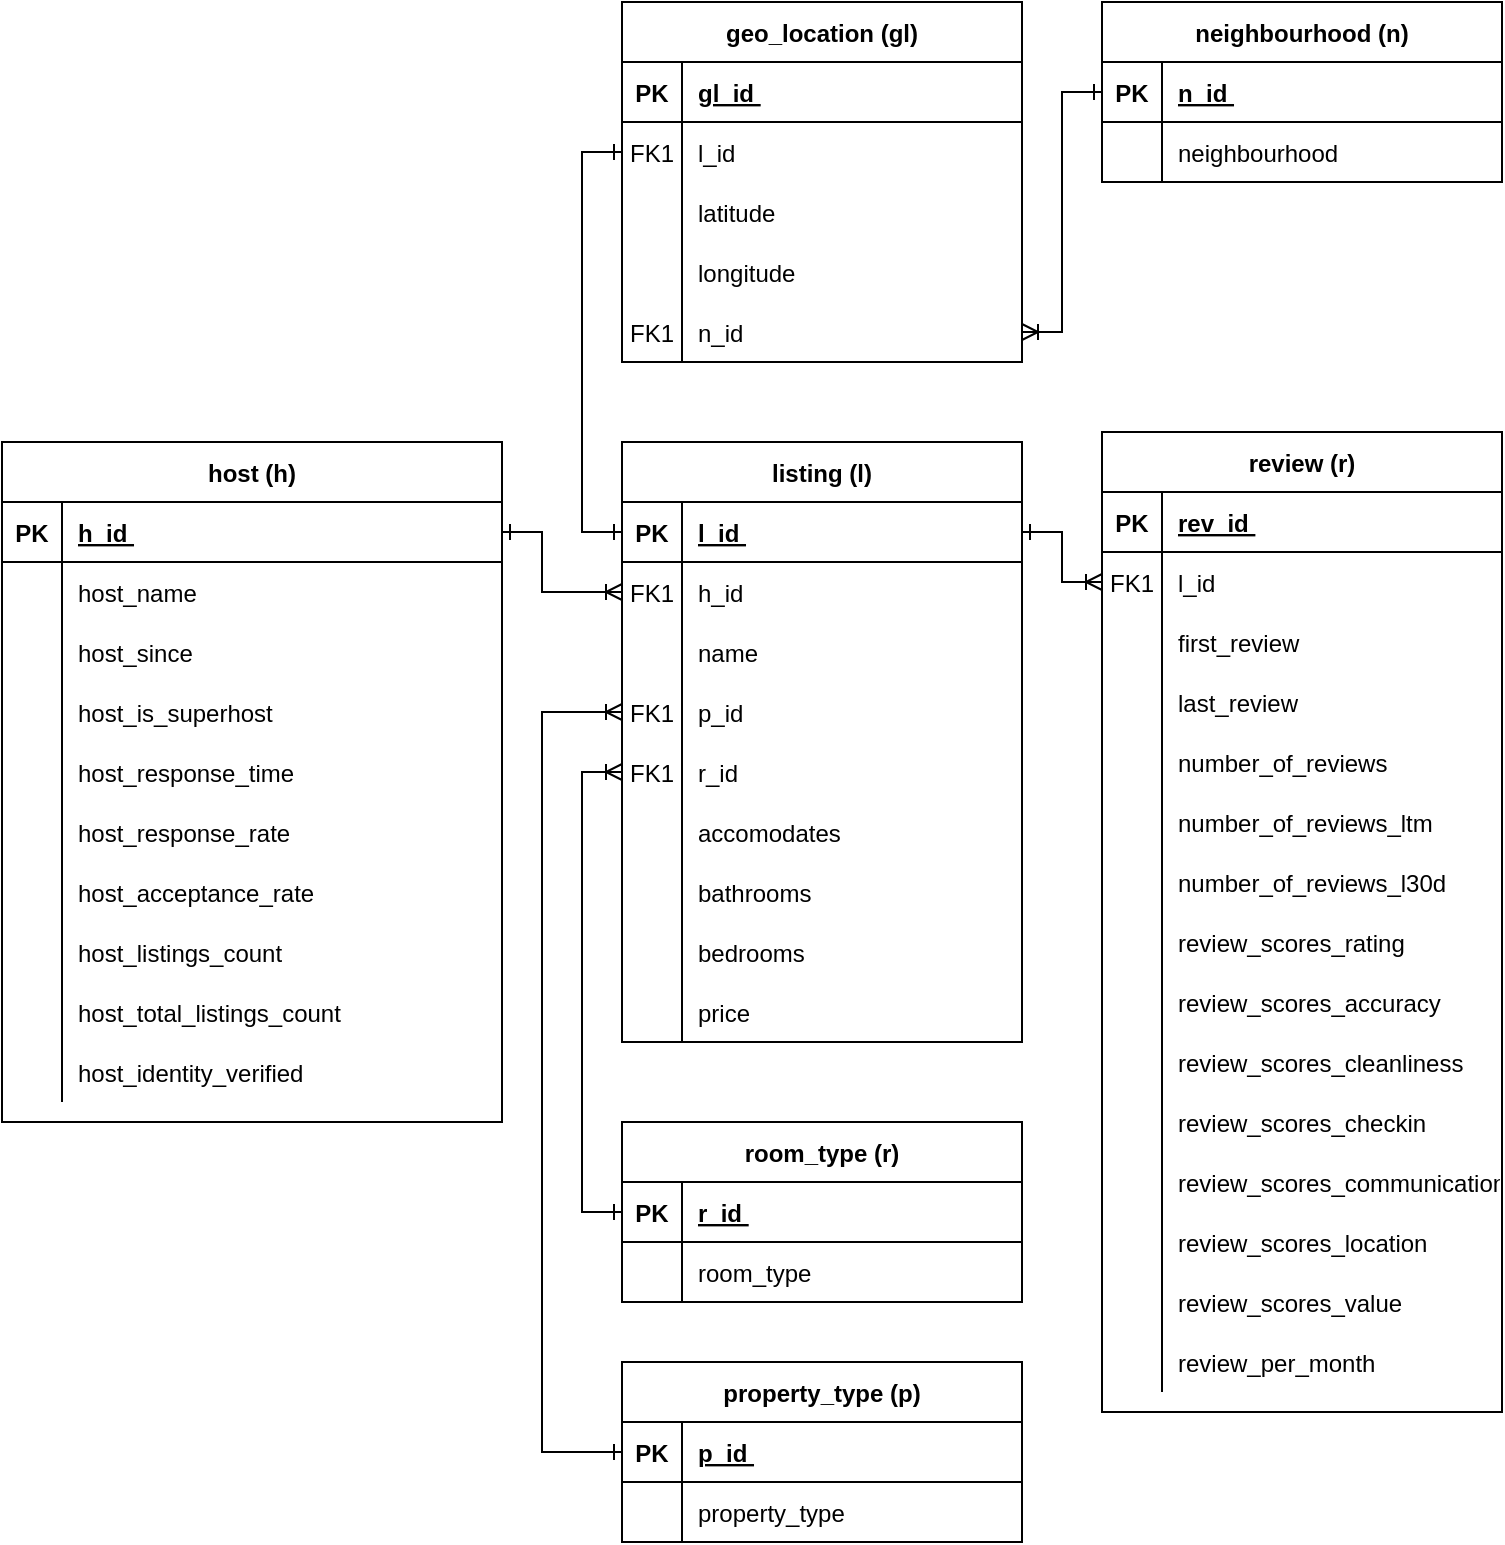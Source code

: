 <mxfile version="22.1.16" type="device">
  <diagram id="R2lEEEUBdFMjLlhIrx00" name="Page-1">
    <mxGraphModel dx="842" dy="776" grid="1" gridSize="10" guides="1" tooltips="1" connect="1" arrows="1" fold="1" page="1" pageScale="1" pageWidth="850" pageHeight="1100" math="0" shadow="0" extFonts="Permanent Marker^https://fonts.googleapis.com/css?family=Permanent+Marker">
      <root>
        <mxCell id="0" />
        <mxCell id="1" parent="0" />
        <mxCell id="C-vyLk0tnHw3VtMMgP7b-2" value="listing (l)" style="shape=table;startSize=30;container=1;collapsible=1;childLayout=tableLayout;fixedRows=1;rowLines=0;fontStyle=1;align=center;resizeLast=1;" parent="1" vertex="1">
          <mxGeometry x="370" y="355" width="200" height="300" as="geometry" />
        </mxCell>
        <mxCell id="C-vyLk0tnHw3VtMMgP7b-3" value="" style="shape=partialRectangle;collapsible=0;dropTarget=0;pointerEvents=0;fillColor=none;points=[[0,0.5],[1,0.5]];portConstraint=eastwest;top=0;left=0;right=0;bottom=1;" parent="C-vyLk0tnHw3VtMMgP7b-2" vertex="1">
          <mxGeometry y="30" width="200" height="30" as="geometry" />
        </mxCell>
        <mxCell id="C-vyLk0tnHw3VtMMgP7b-4" value="PK" style="shape=partialRectangle;overflow=hidden;connectable=0;fillColor=none;top=0;left=0;bottom=0;right=0;fontStyle=1;" parent="C-vyLk0tnHw3VtMMgP7b-3" vertex="1">
          <mxGeometry width="30" height="30" as="geometry">
            <mxRectangle width="30" height="30" as="alternateBounds" />
          </mxGeometry>
        </mxCell>
        <mxCell id="C-vyLk0tnHw3VtMMgP7b-5" value="l_id " style="shape=partialRectangle;overflow=hidden;connectable=0;fillColor=none;top=0;left=0;bottom=0;right=0;align=left;spacingLeft=6;fontStyle=5;" parent="C-vyLk0tnHw3VtMMgP7b-3" vertex="1">
          <mxGeometry x="30" width="170" height="30" as="geometry">
            <mxRectangle width="170" height="30" as="alternateBounds" />
          </mxGeometry>
        </mxCell>
        <mxCell id="kUA8FzhvZpz99Z9FUm6d-58" value="" style="shape=partialRectangle;collapsible=0;dropTarget=0;pointerEvents=0;fillColor=none;points=[[0,0.5],[1,0.5]];portConstraint=eastwest;top=0;left=0;right=0;bottom=0;" parent="C-vyLk0tnHw3VtMMgP7b-2" vertex="1">
          <mxGeometry y="60" width="200" height="30" as="geometry" />
        </mxCell>
        <mxCell id="kUA8FzhvZpz99Z9FUm6d-59" value="FK1" style="shape=partialRectangle;overflow=hidden;connectable=0;fillColor=none;top=0;left=0;bottom=0;right=0;" parent="kUA8FzhvZpz99Z9FUm6d-58" vertex="1">
          <mxGeometry width="30" height="30" as="geometry">
            <mxRectangle width="30" height="30" as="alternateBounds" />
          </mxGeometry>
        </mxCell>
        <mxCell id="kUA8FzhvZpz99Z9FUm6d-60" value="h_id" style="shape=partialRectangle;overflow=hidden;connectable=0;fillColor=none;top=0;left=0;bottom=0;right=0;align=left;spacingLeft=6;" parent="kUA8FzhvZpz99Z9FUm6d-58" vertex="1">
          <mxGeometry x="30" width="170" height="30" as="geometry">
            <mxRectangle width="170" height="30" as="alternateBounds" />
          </mxGeometry>
        </mxCell>
        <mxCell id="C-vyLk0tnHw3VtMMgP7b-6" value="" style="shape=partialRectangle;collapsible=0;dropTarget=0;pointerEvents=0;fillColor=none;points=[[0,0.5],[1,0.5]];portConstraint=eastwest;top=0;left=0;right=0;bottom=0;" parent="C-vyLk0tnHw3VtMMgP7b-2" vertex="1">
          <mxGeometry y="90" width="200" height="30" as="geometry" />
        </mxCell>
        <mxCell id="C-vyLk0tnHw3VtMMgP7b-7" value="" style="shape=partialRectangle;overflow=hidden;connectable=0;fillColor=none;top=0;left=0;bottom=0;right=0;" parent="C-vyLk0tnHw3VtMMgP7b-6" vertex="1">
          <mxGeometry width="30" height="30" as="geometry">
            <mxRectangle width="30" height="30" as="alternateBounds" />
          </mxGeometry>
        </mxCell>
        <mxCell id="C-vyLk0tnHw3VtMMgP7b-8" value="name" style="shape=partialRectangle;overflow=hidden;connectable=0;fillColor=none;top=0;left=0;bottom=0;right=0;align=left;spacingLeft=6;" parent="C-vyLk0tnHw3VtMMgP7b-6" vertex="1">
          <mxGeometry x="30" width="170" height="30" as="geometry">
            <mxRectangle width="170" height="30" as="alternateBounds" />
          </mxGeometry>
        </mxCell>
        <mxCell id="kUA8FzhvZpz99Z9FUm6d-4" value="" style="shape=partialRectangle;collapsible=0;dropTarget=0;pointerEvents=0;fillColor=none;points=[[0,0.5],[1,0.5]];portConstraint=eastwest;top=0;left=0;right=0;bottom=0;" parent="C-vyLk0tnHw3VtMMgP7b-2" vertex="1">
          <mxGeometry y="120" width="200" height="30" as="geometry" />
        </mxCell>
        <mxCell id="kUA8FzhvZpz99Z9FUm6d-5" value="FK1" style="shape=partialRectangle;overflow=hidden;connectable=0;fillColor=none;top=0;left=0;bottom=0;right=0;" parent="kUA8FzhvZpz99Z9FUm6d-4" vertex="1">
          <mxGeometry width="30" height="30" as="geometry">
            <mxRectangle width="30" height="30" as="alternateBounds" />
          </mxGeometry>
        </mxCell>
        <mxCell id="kUA8FzhvZpz99Z9FUm6d-6" value="p_id" style="shape=partialRectangle;overflow=hidden;connectable=0;fillColor=none;top=0;left=0;bottom=0;right=0;align=left;spacingLeft=6;" parent="kUA8FzhvZpz99Z9FUm6d-4" vertex="1">
          <mxGeometry x="30" width="170" height="30" as="geometry">
            <mxRectangle width="170" height="30" as="alternateBounds" />
          </mxGeometry>
        </mxCell>
        <mxCell id="kUA8FzhvZpz99Z9FUm6d-7" value="" style="shape=partialRectangle;collapsible=0;dropTarget=0;pointerEvents=0;fillColor=none;points=[[0,0.5],[1,0.5]];portConstraint=eastwest;top=0;left=0;right=0;bottom=0;" parent="C-vyLk0tnHw3VtMMgP7b-2" vertex="1">
          <mxGeometry y="150" width="200" height="30" as="geometry" />
        </mxCell>
        <mxCell id="kUA8FzhvZpz99Z9FUm6d-8" value="FK1" style="shape=partialRectangle;overflow=hidden;connectable=0;fillColor=none;top=0;left=0;bottom=0;right=0;" parent="kUA8FzhvZpz99Z9FUm6d-7" vertex="1">
          <mxGeometry width="30" height="30" as="geometry">
            <mxRectangle width="30" height="30" as="alternateBounds" />
          </mxGeometry>
        </mxCell>
        <mxCell id="kUA8FzhvZpz99Z9FUm6d-9" value="r_id" style="shape=partialRectangle;overflow=hidden;connectable=0;fillColor=none;top=0;left=0;bottom=0;right=0;align=left;spacingLeft=6;" parent="kUA8FzhvZpz99Z9FUm6d-7" vertex="1">
          <mxGeometry x="30" width="170" height="30" as="geometry">
            <mxRectangle width="170" height="30" as="alternateBounds" />
          </mxGeometry>
        </mxCell>
        <mxCell id="kUA8FzhvZpz99Z9FUm6d-10" value="" style="shape=partialRectangle;collapsible=0;dropTarget=0;pointerEvents=0;fillColor=none;points=[[0,0.5],[1,0.5]];portConstraint=eastwest;top=0;left=0;right=0;bottom=0;" parent="C-vyLk0tnHw3VtMMgP7b-2" vertex="1">
          <mxGeometry y="180" width="200" height="30" as="geometry" />
        </mxCell>
        <mxCell id="kUA8FzhvZpz99Z9FUm6d-11" value="" style="shape=partialRectangle;overflow=hidden;connectable=0;fillColor=none;top=0;left=0;bottom=0;right=0;" parent="kUA8FzhvZpz99Z9FUm6d-10" vertex="1">
          <mxGeometry width="30" height="30" as="geometry">
            <mxRectangle width="30" height="30" as="alternateBounds" />
          </mxGeometry>
        </mxCell>
        <mxCell id="kUA8FzhvZpz99Z9FUm6d-12" value="accomodates" style="shape=partialRectangle;overflow=hidden;connectable=0;fillColor=none;top=0;left=0;bottom=0;right=0;align=left;spacingLeft=6;" parent="kUA8FzhvZpz99Z9FUm6d-10" vertex="1">
          <mxGeometry x="30" width="170" height="30" as="geometry">
            <mxRectangle width="170" height="30" as="alternateBounds" />
          </mxGeometry>
        </mxCell>
        <mxCell id="kUA8FzhvZpz99Z9FUm6d-13" value="" style="shape=partialRectangle;collapsible=0;dropTarget=0;pointerEvents=0;fillColor=none;points=[[0,0.5],[1,0.5]];portConstraint=eastwest;top=0;left=0;right=0;bottom=0;" parent="C-vyLk0tnHw3VtMMgP7b-2" vertex="1">
          <mxGeometry y="210" width="200" height="30" as="geometry" />
        </mxCell>
        <mxCell id="kUA8FzhvZpz99Z9FUm6d-14" value="" style="shape=partialRectangle;overflow=hidden;connectable=0;fillColor=none;top=0;left=0;bottom=0;right=0;" parent="kUA8FzhvZpz99Z9FUm6d-13" vertex="1">
          <mxGeometry width="30" height="30" as="geometry">
            <mxRectangle width="30" height="30" as="alternateBounds" />
          </mxGeometry>
        </mxCell>
        <mxCell id="kUA8FzhvZpz99Z9FUm6d-15" value="bathrooms" style="shape=partialRectangle;overflow=hidden;connectable=0;fillColor=none;top=0;left=0;bottom=0;right=0;align=left;spacingLeft=6;" parent="kUA8FzhvZpz99Z9FUm6d-13" vertex="1">
          <mxGeometry x="30" width="170" height="30" as="geometry">
            <mxRectangle width="170" height="30" as="alternateBounds" />
          </mxGeometry>
        </mxCell>
        <mxCell id="kUA8FzhvZpz99Z9FUm6d-16" value="" style="shape=partialRectangle;collapsible=0;dropTarget=0;pointerEvents=0;fillColor=none;points=[[0,0.5],[1,0.5]];portConstraint=eastwest;top=0;left=0;right=0;bottom=0;" parent="C-vyLk0tnHw3VtMMgP7b-2" vertex="1">
          <mxGeometry y="240" width="200" height="30" as="geometry" />
        </mxCell>
        <mxCell id="kUA8FzhvZpz99Z9FUm6d-17" value="" style="shape=partialRectangle;overflow=hidden;connectable=0;fillColor=none;top=0;left=0;bottom=0;right=0;" parent="kUA8FzhvZpz99Z9FUm6d-16" vertex="1">
          <mxGeometry width="30" height="30" as="geometry">
            <mxRectangle width="30" height="30" as="alternateBounds" />
          </mxGeometry>
        </mxCell>
        <mxCell id="kUA8FzhvZpz99Z9FUm6d-18" value="bedrooms" style="shape=partialRectangle;overflow=hidden;connectable=0;fillColor=none;top=0;left=0;bottom=0;right=0;align=left;spacingLeft=6;" parent="kUA8FzhvZpz99Z9FUm6d-16" vertex="1">
          <mxGeometry x="30" width="170" height="30" as="geometry">
            <mxRectangle width="170" height="30" as="alternateBounds" />
          </mxGeometry>
        </mxCell>
        <mxCell id="kUA8FzhvZpz99Z9FUm6d-19" value="" style="shape=partialRectangle;collapsible=0;dropTarget=0;pointerEvents=0;fillColor=none;points=[[0,0.5],[1,0.5]];portConstraint=eastwest;top=0;left=0;right=0;bottom=0;" parent="C-vyLk0tnHw3VtMMgP7b-2" vertex="1">
          <mxGeometry y="270" width="200" height="30" as="geometry" />
        </mxCell>
        <mxCell id="kUA8FzhvZpz99Z9FUm6d-20" value="        " style="shape=partialRectangle;overflow=hidden;connectable=0;fillColor=none;top=0;left=0;bottom=0;right=0;" parent="kUA8FzhvZpz99Z9FUm6d-19" vertex="1">
          <mxGeometry width="30" height="30" as="geometry">
            <mxRectangle width="30" height="30" as="alternateBounds" />
          </mxGeometry>
        </mxCell>
        <mxCell id="kUA8FzhvZpz99Z9FUm6d-21" value="price" style="shape=partialRectangle;overflow=hidden;connectable=0;fillColor=none;top=0;left=0;bottom=0;right=0;align=left;spacingLeft=6;" parent="kUA8FzhvZpz99Z9FUm6d-19" vertex="1">
          <mxGeometry x="30" width="170" height="30" as="geometry">
            <mxRectangle width="170" height="30" as="alternateBounds" />
          </mxGeometry>
        </mxCell>
        <mxCell id="kUA8FzhvZpz99Z9FUm6d-26" value="host (h)" style="shape=table;startSize=30;container=1;collapsible=1;childLayout=tableLayout;fixedRows=1;rowLines=0;fontStyle=1;align=center;resizeLast=1;" parent="1" vertex="1">
          <mxGeometry x="60" y="355" width="250" height="340" as="geometry" />
        </mxCell>
        <mxCell id="kUA8FzhvZpz99Z9FUm6d-27" value="" style="shape=partialRectangle;collapsible=0;dropTarget=0;pointerEvents=0;fillColor=none;points=[[0,0.5],[1,0.5]];portConstraint=eastwest;top=0;left=0;right=0;bottom=1;" parent="kUA8FzhvZpz99Z9FUm6d-26" vertex="1">
          <mxGeometry y="30" width="250" height="30" as="geometry" />
        </mxCell>
        <mxCell id="kUA8FzhvZpz99Z9FUm6d-28" value="PK" style="shape=partialRectangle;overflow=hidden;connectable=0;fillColor=none;top=0;left=0;bottom=0;right=0;fontStyle=1;" parent="kUA8FzhvZpz99Z9FUm6d-27" vertex="1">
          <mxGeometry width="30" height="30" as="geometry">
            <mxRectangle width="30" height="30" as="alternateBounds" />
          </mxGeometry>
        </mxCell>
        <mxCell id="kUA8FzhvZpz99Z9FUm6d-29" value="h_id " style="shape=partialRectangle;overflow=hidden;connectable=0;fillColor=none;top=0;left=0;bottom=0;right=0;align=left;spacingLeft=6;fontStyle=5;" parent="kUA8FzhvZpz99Z9FUm6d-27" vertex="1">
          <mxGeometry x="30" width="220" height="30" as="geometry">
            <mxRectangle width="220" height="30" as="alternateBounds" />
          </mxGeometry>
        </mxCell>
        <mxCell id="kUA8FzhvZpz99Z9FUm6d-30" value="" style="shape=partialRectangle;collapsible=0;dropTarget=0;pointerEvents=0;fillColor=none;points=[[0,0.5],[1,0.5]];portConstraint=eastwest;top=0;left=0;right=0;bottom=0;" parent="kUA8FzhvZpz99Z9FUm6d-26" vertex="1">
          <mxGeometry y="60" width="250" height="30" as="geometry" />
        </mxCell>
        <mxCell id="kUA8FzhvZpz99Z9FUm6d-31" value="" style="shape=partialRectangle;overflow=hidden;connectable=0;fillColor=none;top=0;left=0;bottom=0;right=0;" parent="kUA8FzhvZpz99Z9FUm6d-30" vertex="1">
          <mxGeometry width="30" height="30" as="geometry">
            <mxRectangle width="30" height="30" as="alternateBounds" />
          </mxGeometry>
        </mxCell>
        <mxCell id="kUA8FzhvZpz99Z9FUm6d-32" value="host_name" style="shape=partialRectangle;overflow=hidden;connectable=0;fillColor=none;top=0;left=0;bottom=0;right=0;align=left;spacingLeft=6;" parent="kUA8FzhvZpz99Z9FUm6d-30" vertex="1">
          <mxGeometry x="30" width="220" height="30" as="geometry">
            <mxRectangle width="220" height="30" as="alternateBounds" />
          </mxGeometry>
        </mxCell>
        <mxCell id="kUA8FzhvZpz99Z9FUm6d-33" value="" style="shape=partialRectangle;collapsible=0;dropTarget=0;pointerEvents=0;fillColor=none;points=[[0,0.5],[1,0.5]];portConstraint=eastwest;top=0;left=0;right=0;bottom=0;" parent="kUA8FzhvZpz99Z9FUm6d-26" vertex="1">
          <mxGeometry y="90" width="250" height="30" as="geometry" />
        </mxCell>
        <mxCell id="kUA8FzhvZpz99Z9FUm6d-34" value="" style="shape=partialRectangle;overflow=hidden;connectable=0;fillColor=none;top=0;left=0;bottom=0;right=0;" parent="kUA8FzhvZpz99Z9FUm6d-33" vertex="1">
          <mxGeometry width="30" height="30" as="geometry">
            <mxRectangle width="30" height="30" as="alternateBounds" />
          </mxGeometry>
        </mxCell>
        <mxCell id="kUA8FzhvZpz99Z9FUm6d-35" value="host_since" style="shape=partialRectangle;overflow=hidden;connectable=0;fillColor=none;top=0;left=0;bottom=0;right=0;align=left;spacingLeft=6;" parent="kUA8FzhvZpz99Z9FUm6d-33" vertex="1">
          <mxGeometry x="30" width="220" height="30" as="geometry">
            <mxRectangle width="220" height="30" as="alternateBounds" />
          </mxGeometry>
        </mxCell>
        <mxCell id="kUA8FzhvZpz99Z9FUm6d-36" value="" style="shape=partialRectangle;collapsible=0;dropTarget=0;pointerEvents=0;fillColor=none;points=[[0,0.5],[1,0.5]];portConstraint=eastwest;top=0;left=0;right=0;bottom=0;" parent="kUA8FzhvZpz99Z9FUm6d-26" vertex="1">
          <mxGeometry y="120" width="250" height="30" as="geometry" />
        </mxCell>
        <mxCell id="kUA8FzhvZpz99Z9FUm6d-37" value="" style="shape=partialRectangle;overflow=hidden;connectable=0;fillColor=none;top=0;left=0;bottom=0;right=0;" parent="kUA8FzhvZpz99Z9FUm6d-36" vertex="1">
          <mxGeometry width="30" height="30" as="geometry">
            <mxRectangle width="30" height="30" as="alternateBounds" />
          </mxGeometry>
        </mxCell>
        <mxCell id="kUA8FzhvZpz99Z9FUm6d-38" value="host_is_superhost" style="shape=partialRectangle;overflow=hidden;connectable=0;fillColor=none;top=0;left=0;bottom=0;right=0;align=left;spacingLeft=6;" parent="kUA8FzhvZpz99Z9FUm6d-36" vertex="1">
          <mxGeometry x="30" width="220" height="30" as="geometry">
            <mxRectangle width="220" height="30" as="alternateBounds" />
          </mxGeometry>
        </mxCell>
        <mxCell id="kUA8FzhvZpz99Z9FUm6d-39" value="" style="shape=partialRectangle;collapsible=0;dropTarget=0;pointerEvents=0;fillColor=none;points=[[0,0.5],[1,0.5]];portConstraint=eastwest;top=0;left=0;right=0;bottom=0;" parent="kUA8FzhvZpz99Z9FUm6d-26" vertex="1">
          <mxGeometry y="150" width="250" height="30" as="geometry" />
        </mxCell>
        <mxCell id="kUA8FzhvZpz99Z9FUm6d-40" value="" style="shape=partialRectangle;overflow=hidden;connectable=0;fillColor=none;top=0;left=0;bottom=0;right=0;" parent="kUA8FzhvZpz99Z9FUm6d-39" vertex="1">
          <mxGeometry width="30" height="30" as="geometry">
            <mxRectangle width="30" height="30" as="alternateBounds" />
          </mxGeometry>
        </mxCell>
        <mxCell id="kUA8FzhvZpz99Z9FUm6d-41" value="host_response_time" style="shape=partialRectangle;overflow=hidden;connectable=0;fillColor=none;top=0;left=0;bottom=0;right=0;align=left;spacingLeft=6;" parent="kUA8FzhvZpz99Z9FUm6d-39" vertex="1">
          <mxGeometry x="30" width="220" height="30" as="geometry">
            <mxRectangle width="220" height="30" as="alternateBounds" />
          </mxGeometry>
        </mxCell>
        <mxCell id="kUA8FzhvZpz99Z9FUm6d-42" value="" style="shape=partialRectangle;collapsible=0;dropTarget=0;pointerEvents=0;fillColor=none;points=[[0,0.5],[1,0.5]];portConstraint=eastwest;top=0;left=0;right=0;bottom=0;" parent="kUA8FzhvZpz99Z9FUm6d-26" vertex="1">
          <mxGeometry y="180" width="250" height="30" as="geometry" />
        </mxCell>
        <mxCell id="kUA8FzhvZpz99Z9FUm6d-43" value="" style="shape=partialRectangle;overflow=hidden;connectable=0;fillColor=none;top=0;left=0;bottom=0;right=0;" parent="kUA8FzhvZpz99Z9FUm6d-42" vertex="1">
          <mxGeometry width="30" height="30" as="geometry">
            <mxRectangle width="30" height="30" as="alternateBounds" />
          </mxGeometry>
        </mxCell>
        <mxCell id="kUA8FzhvZpz99Z9FUm6d-44" value="host_response_rate" style="shape=partialRectangle;overflow=hidden;connectable=0;fillColor=none;top=0;left=0;bottom=0;right=0;align=left;spacingLeft=6;" parent="kUA8FzhvZpz99Z9FUm6d-42" vertex="1">
          <mxGeometry x="30" width="220" height="30" as="geometry">
            <mxRectangle width="220" height="30" as="alternateBounds" />
          </mxGeometry>
        </mxCell>
        <mxCell id="kUA8FzhvZpz99Z9FUm6d-45" value="" style="shape=partialRectangle;collapsible=0;dropTarget=0;pointerEvents=0;fillColor=none;points=[[0,0.5],[1,0.5]];portConstraint=eastwest;top=0;left=0;right=0;bottom=0;" parent="kUA8FzhvZpz99Z9FUm6d-26" vertex="1">
          <mxGeometry y="210" width="250" height="30" as="geometry" />
        </mxCell>
        <mxCell id="kUA8FzhvZpz99Z9FUm6d-46" value="" style="shape=partialRectangle;overflow=hidden;connectable=0;fillColor=none;top=0;left=0;bottom=0;right=0;" parent="kUA8FzhvZpz99Z9FUm6d-45" vertex="1">
          <mxGeometry width="30" height="30" as="geometry">
            <mxRectangle width="30" height="30" as="alternateBounds" />
          </mxGeometry>
        </mxCell>
        <mxCell id="kUA8FzhvZpz99Z9FUm6d-47" value="host_acceptance_rate" style="shape=partialRectangle;overflow=hidden;connectable=0;fillColor=none;top=0;left=0;bottom=0;right=0;align=left;spacingLeft=6;" parent="kUA8FzhvZpz99Z9FUm6d-45" vertex="1">
          <mxGeometry x="30" width="220" height="30" as="geometry">
            <mxRectangle width="220" height="30" as="alternateBounds" />
          </mxGeometry>
        </mxCell>
        <mxCell id="kUA8FzhvZpz99Z9FUm6d-48" value="" style="shape=partialRectangle;collapsible=0;dropTarget=0;pointerEvents=0;fillColor=none;points=[[0,0.5],[1,0.5]];portConstraint=eastwest;top=0;left=0;right=0;bottom=0;" parent="kUA8FzhvZpz99Z9FUm6d-26" vertex="1">
          <mxGeometry y="240" width="250" height="30" as="geometry" />
        </mxCell>
        <mxCell id="kUA8FzhvZpz99Z9FUm6d-49" value="" style="shape=partialRectangle;overflow=hidden;connectable=0;fillColor=none;top=0;left=0;bottom=0;right=0;" parent="kUA8FzhvZpz99Z9FUm6d-48" vertex="1">
          <mxGeometry width="30" height="30" as="geometry">
            <mxRectangle width="30" height="30" as="alternateBounds" />
          </mxGeometry>
        </mxCell>
        <mxCell id="kUA8FzhvZpz99Z9FUm6d-50" value="host_listings_count" style="shape=partialRectangle;overflow=hidden;connectable=0;fillColor=none;top=0;left=0;bottom=0;right=0;align=left;spacingLeft=6;" parent="kUA8FzhvZpz99Z9FUm6d-48" vertex="1">
          <mxGeometry x="30" width="220" height="30" as="geometry">
            <mxRectangle width="220" height="30" as="alternateBounds" />
          </mxGeometry>
        </mxCell>
        <mxCell id="kUA8FzhvZpz99Z9FUm6d-51" value="" style="shape=partialRectangle;collapsible=0;dropTarget=0;pointerEvents=0;fillColor=none;points=[[0,0.5],[1,0.5]];portConstraint=eastwest;top=0;left=0;right=0;bottom=0;" parent="kUA8FzhvZpz99Z9FUm6d-26" vertex="1">
          <mxGeometry y="270" width="250" height="30" as="geometry" />
        </mxCell>
        <mxCell id="kUA8FzhvZpz99Z9FUm6d-52" value="        " style="shape=partialRectangle;overflow=hidden;connectable=0;fillColor=none;top=0;left=0;bottom=0;right=0;" parent="kUA8FzhvZpz99Z9FUm6d-51" vertex="1">
          <mxGeometry width="30" height="30" as="geometry">
            <mxRectangle width="30" height="30" as="alternateBounds" />
          </mxGeometry>
        </mxCell>
        <mxCell id="kUA8FzhvZpz99Z9FUm6d-53" value="host_total_listings_count" style="shape=partialRectangle;overflow=hidden;connectable=0;fillColor=none;top=0;left=0;bottom=0;right=0;align=left;spacingLeft=6;" parent="kUA8FzhvZpz99Z9FUm6d-51" vertex="1">
          <mxGeometry x="30" width="220" height="30" as="geometry">
            <mxRectangle width="220" height="30" as="alternateBounds" />
          </mxGeometry>
        </mxCell>
        <mxCell id="kUA8FzhvZpz99Z9FUm6d-54" value="" style="shape=partialRectangle;collapsible=0;dropTarget=0;pointerEvents=0;fillColor=none;points=[[0,0.5],[1,0.5]];portConstraint=eastwest;top=0;left=0;right=0;bottom=0;" parent="kUA8FzhvZpz99Z9FUm6d-26" vertex="1">
          <mxGeometry y="300" width="250" height="30" as="geometry" />
        </mxCell>
        <mxCell id="kUA8FzhvZpz99Z9FUm6d-55" value="        " style="shape=partialRectangle;overflow=hidden;connectable=0;fillColor=none;top=0;left=0;bottom=0;right=0;" parent="kUA8FzhvZpz99Z9FUm6d-54" vertex="1">
          <mxGeometry width="30" height="30" as="geometry">
            <mxRectangle width="30" height="30" as="alternateBounds" />
          </mxGeometry>
        </mxCell>
        <mxCell id="kUA8FzhvZpz99Z9FUm6d-56" value="host_identity_verified" style="shape=partialRectangle;overflow=hidden;connectable=0;fillColor=none;top=0;left=0;bottom=0;right=0;align=left;spacingLeft=6;" parent="kUA8FzhvZpz99Z9FUm6d-54" vertex="1">
          <mxGeometry x="30" width="220" height="30" as="geometry">
            <mxRectangle width="220" height="30" as="alternateBounds" />
          </mxGeometry>
        </mxCell>
        <mxCell id="kUA8FzhvZpz99Z9FUm6d-61" style="edgeStyle=orthogonalEdgeStyle;rounded=0;orthogonalLoop=1;jettySize=auto;html=1;startArrow=ERone;startFill=0;endArrow=ERoneToMany;endFill=0;" parent="1" source="kUA8FzhvZpz99Z9FUm6d-27" target="kUA8FzhvZpz99Z9FUm6d-58" edge="1">
          <mxGeometry relative="1" as="geometry">
            <Array as="points">
              <mxPoint x="330" y="400" />
              <mxPoint x="330" y="430" />
            </Array>
          </mxGeometry>
        </mxCell>
        <mxCell id="kUA8FzhvZpz99Z9FUm6d-62" value="review (r)" style="shape=table;startSize=30;container=1;collapsible=1;childLayout=tableLayout;fixedRows=1;rowLines=0;fontStyle=1;align=center;resizeLast=1;" parent="1" vertex="1">
          <mxGeometry x="610" y="350" width="200" height="490" as="geometry" />
        </mxCell>
        <mxCell id="kUA8FzhvZpz99Z9FUm6d-63" value="" style="shape=partialRectangle;collapsible=0;dropTarget=0;pointerEvents=0;fillColor=none;points=[[0,0.5],[1,0.5]];portConstraint=eastwest;top=0;left=0;right=0;bottom=1;" parent="kUA8FzhvZpz99Z9FUm6d-62" vertex="1">
          <mxGeometry y="30" width="200" height="30" as="geometry" />
        </mxCell>
        <mxCell id="kUA8FzhvZpz99Z9FUm6d-64" value="PK" style="shape=partialRectangle;overflow=hidden;connectable=0;fillColor=none;top=0;left=0;bottom=0;right=0;fontStyle=1;" parent="kUA8FzhvZpz99Z9FUm6d-63" vertex="1">
          <mxGeometry width="30" height="30" as="geometry">
            <mxRectangle width="30" height="30" as="alternateBounds" />
          </mxGeometry>
        </mxCell>
        <mxCell id="kUA8FzhvZpz99Z9FUm6d-65" value="rev_id " style="shape=partialRectangle;overflow=hidden;connectable=0;fillColor=none;top=0;left=0;bottom=0;right=0;align=left;spacingLeft=6;fontStyle=5;" parent="kUA8FzhvZpz99Z9FUm6d-63" vertex="1">
          <mxGeometry x="30" width="170" height="30" as="geometry">
            <mxRectangle width="170" height="30" as="alternateBounds" />
          </mxGeometry>
        </mxCell>
        <mxCell id="kUA8FzhvZpz99Z9FUm6d-118" value="" style="shape=partialRectangle;collapsible=0;dropTarget=0;pointerEvents=0;fillColor=none;points=[[0,0.5],[1,0.5]];portConstraint=eastwest;top=0;left=0;right=0;bottom=0;" parent="kUA8FzhvZpz99Z9FUm6d-62" vertex="1">
          <mxGeometry y="60" width="200" height="30" as="geometry" />
        </mxCell>
        <mxCell id="kUA8FzhvZpz99Z9FUm6d-119" value="FK1" style="shape=partialRectangle;overflow=hidden;connectable=0;fillColor=none;top=0;left=0;bottom=0;right=0;" parent="kUA8FzhvZpz99Z9FUm6d-118" vertex="1">
          <mxGeometry width="30" height="30" as="geometry">
            <mxRectangle width="30" height="30" as="alternateBounds" />
          </mxGeometry>
        </mxCell>
        <mxCell id="kUA8FzhvZpz99Z9FUm6d-120" value="l_id" style="shape=partialRectangle;overflow=hidden;connectable=0;fillColor=none;top=0;left=0;bottom=0;right=0;align=left;spacingLeft=6;" parent="kUA8FzhvZpz99Z9FUm6d-118" vertex="1">
          <mxGeometry x="30" width="170" height="30" as="geometry">
            <mxRectangle width="170" height="30" as="alternateBounds" />
          </mxGeometry>
        </mxCell>
        <mxCell id="kUA8FzhvZpz99Z9FUm6d-66" value="" style="shape=partialRectangle;collapsible=0;dropTarget=0;pointerEvents=0;fillColor=none;points=[[0,0.5],[1,0.5]];portConstraint=eastwest;top=0;left=0;right=0;bottom=0;" parent="kUA8FzhvZpz99Z9FUm6d-62" vertex="1">
          <mxGeometry y="90" width="200" height="30" as="geometry" />
        </mxCell>
        <mxCell id="kUA8FzhvZpz99Z9FUm6d-67" value="" style="shape=partialRectangle;overflow=hidden;connectable=0;fillColor=none;top=0;left=0;bottom=0;right=0;" parent="kUA8FzhvZpz99Z9FUm6d-66" vertex="1">
          <mxGeometry width="30" height="30" as="geometry">
            <mxRectangle width="30" height="30" as="alternateBounds" />
          </mxGeometry>
        </mxCell>
        <mxCell id="kUA8FzhvZpz99Z9FUm6d-68" value="first_review" style="shape=partialRectangle;overflow=hidden;connectable=0;fillColor=none;top=0;left=0;bottom=0;right=0;align=left;spacingLeft=6;" parent="kUA8FzhvZpz99Z9FUm6d-66" vertex="1">
          <mxGeometry x="30" width="170" height="30" as="geometry">
            <mxRectangle width="170" height="30" as="alternateBounds" />
          </mxGeometry>
        </mxCell>
        <mxCell id="kUA8FzhvZpz99Z9FUm6d-69" value="" style="shape=partialRectangle;collapsible=0;dropTarget=0;pointerEvents=0;fillColor=none;points=[[0,0.5],[1,0.5]];portConstraint=eastwest;top=0;left=0;right=0;bottom=0;" parent="kUA8FzhvZpz99Z9FUm6d-62" vertex="1">
          <mxGeometry y="120" width="200" height="30" as="geometry" />
        </mxCell>
        <mxCell id="kUA8FzhvZpz99Z9FUm6d-70" value="" style="shape=partialRectangle;overflow=hidden;connectable=0;fillColor=none;top=0;left=0;bottom=0;right=0;" parent="kUA8FzhvZpz99Z9FUm6d-69" vertex="1">
          <mxGeometry width="30" height="30" as="geometry">
            <mxRectangle width="30" height="30" as="alternateBounds" />
          </mxGeometry>
        </mxCell>
        <mxCell id="kUA8FzhvZpz99Z9FUm6d-71" value="last_review" style="shape=partialRectangle;overflow=hidden;connectable=0;fillColor=none;top=0;left=0;bottom=0;right=0;align=left;spacingLeft=6;" parent="kUA8FzhvZpz99Z9FUm6d-69" vertex="1">
          <mxGeometry x="30" width="170" height="30" as="geometry">
            <mxRectangle width="170" height="30" as="alternateBounds" />
          </mxGeometry>
        </mxCell>
        <mxCell id="kUA8FzhvZpz99Z9FUm6d-72" value="" style="shape=partialRectangle;collapsible=0;dropTarget=0;pointerEvents=0;fillColor=none;points=[[0,0.5],[1,0.5]];portConstraint=eastwest;top=0;left=0;right=0;bottom=0;" parent="kUA8FzhvZpz99Z9FUm6d-62" vertex="1">
          <mxGeometry y="150" width="200" height="30" as="geometry" />
        </mxCell>
        <mxCell id="kUA8FzhvZpz99Z9FUm6d-73" value="" style="shape=partialRectangle;overflow=hidden;connectable=0;fillColor=none;top=0;left=0;bottom=0;right=0;" parent="kUA8FzhvZpz99Z9FUm6d-72" vertex="1">
          <mxGeometry width="30" height="30" as="geometry">
            <mxRectangle width="30" height="30" as="alternateBounds" />
          </mxGeometry>
        </mxCell>
        <mxCell id="kUA8FzhvZpz99Z9FUm6d-74" value="number_of_reviews" style="shape=partialRectangle;overflow=hidden;connectable=0;fillColor=none;top=0;left=0;bottom=0;right=0;align=left;spacingLeft=6;" parent="kUA8FzhvZpz99Z9FUm6d-72" vertex="1">
          <mxGeometry x="30" width="170" height="30" as="geometry">
            <mxRectangle width="170" height="30" as="alternateBounds" />
          </mxGeometry>
        </mxCell>
        <mxCell id="kUA8FzhvZpz99Z9FUm6d-75" value="" style="shape=partialRectangle;collapsible=0;dropTarget=0;pointerEvents=0;fillColor=none;points=[[0,0.5],[1,0.5]];portConstraint=eastwest;top=0;left=0;right=0;bottom=0;" parent="kUA8FzhvZpz99Z9FUm6d-62" vertex="1">
          <mxGeometry y="180" width="200" height="30" as="geometry" />
        </mxCell>
        <mxCell id="kUA8FzhvZpz99Z9FUm6d-76" value="" style="shape=partialRectangle;overflow=hidden;connectable=0;fillColor=none;top=0;left=0;bottom=0;right=0;" parent="kUA8FzhvZpz99Z9FUm6d-75" vertex="1">
          <mxGeometry width="30" height="30" as="geometry">
            <mxRectangle width="30" height="30" as="alternateBounds" />
          </mxGeometry>
        </mxCell>
        <mxCell id="kUA8FzhvZpz99Z9FUm6d-77" value="number_of_reviews_ltm" style="shape=partialRectangle;overflow=hidden;connectable=0;fillColor=none;top=0;left=0;bottom=0;right=0;align=left;spacingLeft=6;" parent="kUA8FzhvZpz99Z9FUm6d-75" vertex="1">
          <mxGeometry x="30" width="170" height="30" as="geometry">
            <mxRectangle width="170" height="30" as="alternateBounds" />
          </mxGeometry>
        </mxCell>
        <mxCell id="kUA8FzhvZpz99Z9FUm6d-78" value="" style="shape=partialRectangle;collapsible=0;dropTarget=0;pointerEvents=0;fillColor=none;points=[[0,0.5],[1,0.5]];portConstraint=eastwest;top=0;left=0;right=0;bottom=0;" parent="kUA8FzhvZpz99Z9FUm6d-62" vertex="1">
          <mxGeometry y="210" width="200" height="30" as="geometry" />
        </mxCell>
        <mxCell id="kUA8FzhvZpz99Z9FUm6d-79" value="" style="shape=partialRectangle;overflow=hidden;connectable=0;fillColor=none;top=0;left=0;bottom=0;right=0;" parent="kUA8FzhvZpz99Z9FUm6d-78" vertex="1">
          <mxGeometry width="30" height="30" as="geometry">
            <mxRectangle width="30" height="30" as="alternateBounds" />
          </mxGeometry>
        </mxCell>
        <mxCell id="kUA8FzhvZpz99Z9FUm6d-80" value="number_of_reviews_l30d" style="shape=partialRectangle;overflow=hidden;connectable=0;fillColor=none;top=0;left=0;bottom=0;right=0;align=left;spacingLeft=6;" parent="kUA8FzhvZpz99Z9FUm6d-78" vertex="1">
          <mxGeometry x="30" width="170" height="30" as="geometry">
            <mxRectangle width="170" height="30" as="alternateBounds" />
          </mxGeometry>
        </mxCell>
        <mxCell id="kUA8FzhvZpz99Z9FUm6d-97" value="" style="shape=partialRectangle;collapsible=0;dropTarget=0;pointerEvents=0;fillColor=none;points=[[0,0.5],[1,0.5]];portConstraint=eastwest;top=0;left=0;right=0;bottom=0;" parent="kUA8FzhvZpz99Z9FUm6d-62" vertex="1">
          <mxGeometry y="240" width="200" height="30" as="geometry" />
        </mxCell>
        <mxCell id="kUA8FzhvZpz99Z9FUm6d-98" value="" style="shape=partialRectangle;overflow=hidden;connectable=0;fillColor=none;top=0;left=0;bottom=0;right=0;" parent="kUA8FzhvZpz99Z9FUm6d-97" vertex="1">
          <mxGeometry width="30" height="30" as="geometry">
            <mxRectangle width="30" height="30" as="alternateBounds" />
          </mxGeometry>
        </mxCell>
        <mxCell id="kUA8FzhvZpz99Z9FUm6d-99" value="review_scores_rating" style="shape=partialRectangle;overflow=hidden;connectable=0;fillColor=none;top=0;left=0;bottom=0;right=0;align=left;spacingLeft=6;" parent="kUA8FzhvZpz99Z9FUm6d-97" vertex="1">
          <mxGeometry x="30" width="170" height="30" as="geometry">
            <mxRectangle width="170" height="30" as="alternateBounds" />
          </mxGeometry>
        </mxCell>
        <mxCell id="kUA8FzhvZpz99Z9FUm6d-100" value="" style="shape=partialRectangle;collapsible=0;dropTarget=0;pointerEvents=0;fillColor=none;points=[[0,0.5],[1,0.5]];portConstraint=eastwest;top=0;left=0;right=0;bottom=0;" parent="kUA8FzhvZpz99Z9FUm6d-62" vertex="1">
          <mxGeometry y="270" width="200" height="30" as="geometry" />
        </mxCell>
        <mxCell id="kUA8FzhvZpz99Z9FUm6d-101" value="" style="shape=partialRectangle;overflow=hidden;connectable=0;fillColor=none;top=0;left=0;bottom=0;right=0;" parent="kUA8FzhvZpz99Z9FUm6d-100" vertex="1">
          <mxGeometry width="30" height="30" as="geometry">
            <mxRectangle width="30" height="30" as="alternateBounds" />
          </mxGeometry>
        </mxCell>
        <mxCell id="kUA8FzhvZpz99Z9FUm6d-102" value="review_scores_accuracy" style="shape=partialRectangle;overflow=hidden;connectable=0;fillColor=none;top=0;left=0;bottom=0;right=0;align=left;spacingLeft=6;" parent="kUA8FzhvZpz99Z9FUm6d-100" vertex="1">
          <mxGeometry x="30" width="170" height="30" as="geometry">
            <mxRectangle width="170" height="30" as="alternateBounds" />
          </mxGeometry>
        </mxCell>
        <mxCell id="kUA8FzhvZpz99Z9FUm6d-103" value="" style="shape=partialRectangle;collapsible=0;dropTarget=0;pointerEvents=0;fillColor=none;points=[[0,0.5],[1,0.5]];portConstraint=eastwest;top=0;left=0;right=0;bottom=0;" parent="kUA8FzhvZpz99Z9FUm6d-62" vertex="1">
          <mxGeometry y="300" width="200" height="30" as="geometry" />
        </mxCell>
        <mxCell id="kUA8FzhvZpz99Z9FUm6d-104" value="" style="shape=partialRectangle;overflow=hidden;connectable=0;fillColor=none;top=0;left=0;bottom=0;right=0;" parent="kUA8FzhvZpz99Z9FUm6d-103" vertex="1">
          <mxGeometry width="30" height="30" as="geometry">
            <mxRectangle width="30" height="30" as="alternateBounds" />
          </mxGeometry>
        </mxCell>
        <mxCell id="kUA8FzhvZpz99Z9FUm6d-105" value="review_scores_cleanliness" style="shape=partialRectangle;overflow=hidden;connectable=0;fillColor=none;top=0;left=0;bottom=0;right=0;align=left;spacingLeft=6;" parent="kUA8FzhvZpz99Z9FUm6d-103" vertex="1">
          <mxGeometry x="30" width="170" height="30" as="geometry">
            <mxRectangle width="170" height="30" as="alternateBounds" />
          </mxGeometry>
        </mxCell>
        <mxCell id="kUA8FzhvZpz99Z9FUm6d-106" value="" style="shape=partialRectangle;collapsible=0;dropTarget=0;pointerEvents=0;fillColor=none;points=[[0,0.5],[1,0.5]];portConstraint=eastwest;top=0;left=0;right=0;bottom=0;" parent="kUA8FzhvZpz99Z9FUm6d-62" vertex="1">
          <mxGeometry y="330" width="200" height="30" as="geometry" />
        </mxCell>
        <mxCell id="kUA8FzhvZpz99Z9FUm6d-107" value="" style="shape=partialRectangle;overflow=hidden;connectable=0;fillColor=none;top=0;left=0;bottom=0;right=0;" parent="kUA8FzhvZpz99Z9FUm6d-106" vertex="1">
          <mxGeometry width="30" height="30" as="geometry">
            <mxRectangle width="30" height="30" as="alternateBounds" />
          </mxGeometry>
        </mxCell>
        <mxCell id="kUA8FzhvZpz99Z9FUm6d-108" value="review_scores_checkin" style="shape=partialRectangle;overflow=hidden;connectable=0;fillColor=none;top=0;left=0;bottom=0;right=0;align=left;spacingLeft=6;" parent="kUA8FzhvZpz99Z9FUm6d-106" vertex="1">
          <mxGeometry x="30" width="170" height="30" as="geometry">
            <mxRectangle width="170" height="30" as="alternateBounds" />
          </mxGeometry>
        </mxCell>
        <mxCell id="kUA8FzhvZpz99Z9FUm6d-109" value="" style="shape=partialRectangle;collapsible=0;dropTarget=0;pointerEvents=0;fillColor=none;points=[[0,0.5],[1,0.5]];portConstraint=eastwest;top=0;left=0;right=0;bottom=0;" parent="kUA8FzhvZpz99Z9FUm6d-62" vertex="1">
          <mxGeometry y="360" width="200" height="30" as="geometry" />
        </mxCell>
        <mxCell id="kUA8FzhvZpz99Z9FUm6d-110" value="" style="shape=partialRectangle;overflow=hidden;connectable=0;fillColor=none;top=0;left=0;bottom=0;right=0;" parent="kUA8FzhvZpz99Z9FUm6d-109" vertex="1">
          <mxGeometry width="30" height="30" as="geometry">
            <mxRectangle width="30" height="30" as="alternateBounds" />
          </mxGeometry>
        </mxCell>
        <mxCell id="kUA8FzhvZpz99Z9FUm6d-111" value="review_scores_communication" style="shape=partialRectangle;overflow=hidden;connectable=0;fillColor=none;top=0;left=0;bottom=0;right=0;align=left;spacingLeft=6;" parent="kUA8FzhvZpz99Z9FUm6d-109" vertex="1">
          <mxGeometry x="30" width="170" height="30" as="geometry">
            <mxRectangle width="170" height="30" as="alternateBounds" />
          </mxGeometry>
        </mxCell>
        <mxCell id="kUA8FzhvZpz99Z9FUm6d-112" value="" style="shape=partialRectangle;collapsible=0;dropTarget=0;pointerEvents=0;fillColor=none;points=[[0,0.5],[1,0.5]];portConstraint=eastwest;top=0;left=0;right=0;bottom=0;" parent="kUA8FzhvZpz99Z9FUm6d-62" vertex="1">
          <mxGeometry y="390" width="200" height="30" as="geometry" />
        </mxCell>
        <mxCell id="kUA8FzhvZpz99Z9FUm6d-113" value="" style="shape=partialRectangle;overflow=hidden;connectable=0;fillColor=none;top=0;left=0;bottom=0;right=0;" parent="kUA8FzhvZpz99Z9FUm6d-112" vertex="1">
          <mxGeometry width="30" height="30" as="geometry">
            <mxRectangle width="30" height="30" as="alternateBounds" />
          </mxGeometry>
        </mxCell>
        <mxCell id="kUA8FzhvZpz99Z9FUm6d-114" value="review_scores_location" style="shape=partialRectangle;overflow=hidden;connectable=0;fillColor=none;top=0;left=0;bottom=0;right=0;align=left;spacingLeft=6;" parent="kUA8FzhvZpz99Z9FUm6d-112" vertex="1">
          <mxGeometry x="30" width="170" height="30" as="geometry">
            <mxRectangle width="170" height="30" as="alternateBounds" />
          </mxGeometry>
        </mxCell>
        <mxCell id="kUA8FzhvZpz99Z9FUm6d-115" value="" style="shape=partialRectangle;collapsible=0;dropTarget=0;pointerEvents=0;fillColor=none;points=[[0,0.5],[1,0.5]];portConstraint=eastwest;top=0;left=0;right=0;bottom=0;" parent="kUA8FzhvZpz99Z9FUm6d-62" vertex="1">
          <mxGeometry y="420" width="200" height="30" as="geometry" />
        </mxCell>
        <mxCell id="kUA8FzhvZpz99Z9FUm6d-116" value="" style="shape=partialRectangle;overflow=hidden;connectable=0;fillColor=none;top=0;left=0;bottom=0;right=0;" parent="kUA8FzhvZpz99Z9FUm6d-115" vertex="1">
          <mxGeometry width="30" height="30" as="geometry">
            <mxRectangle width="30" height="30" as="alternateBounds" />
          </mxGeometry>
        </mxCell>
        <mxCell id="kUA8FzhvZpz99Z9FUm6d-117" value="review_scores_value" style="shape=partialRectangle;overflow=hidden;connectable=0;fillColor=none;top=0;left=0;bottom=0;right=0;align=left;spacingLeft=6;" parent="kUA8FzhvZpz99Z9FUm6d-115" vertex="1">
          <mxGeometry x="30" width="170" height="30" as="geometry">
            <mxRectangle width="170" height="30" as="alternateBounds" />
          </mxGeometry>
        </mxCell>
        <mxCell id="kUA8FzhvZpz99Z9FUm6d-81" value="" style="shape=partialRectangle;collapsible=0;dropTarget=0;pointerEvents=0;fillColor=none;points=[[0,0.5],[1,0.5]];portConstraint=eastwest;top=0;left=0;right=0;bottom=0;" parent="kUA8FzhvZpz99Z9FUm6d-62" vertex="1">
          <mxGeometry y="450" width="200" height="30" as="geometry" />
        </mxCell>
        <mxCell id="kUA8FzhvZpz99Z9FUm6d-82" value="" style="shape=partialRectangle;overflow=hidden;connectable=0;fillColor=none;top=0;left=0;bottom=0;right=0;" parent="kUA8FzhvZpz99Z9FUm6d-81" vertex="1">
          <mxGeometry width="30" height="30" as="geometry">
            <mxRectangle width="30" height="30" as="alternateBounds" />
          </mxGeometry>
        </mxCell>
        <mxCell id="kUA8FzhvZpz99Z9FUm6d-83" value="review_per_month" style="shape=partialRectangle;overflow=hidden;connectable=0;fillColor=none;top=0;left=0;bottom=0;right=0;align=left;spacingLeft=6;" parent="kUA8FzhvZpz99Z9FUm6d-81" vertex="1">
          <mxGeometry x="30" width="170" height="30" as="geometry">
            <mxRectangle width="170" height="30" as="alternateBounds" />
          </mxGeometry>
        </mxCell>
        <mxCell id="kUA8FzhvZpz99Z9FUm6d-122" value="geo_location (gl)" style="shape=table;startSize=30;container=1;collapsible=1;childLayout=tableLayout;fixedRows=1;rowLines=0;fontStyle=1;align=center;resizeLast=1;" parent="1" vertex="1">
          <mxGeometry x="370" y="135" width="200" height="180" as="geometry" />
        </mxCell>
        <mxCell id="kUA8FzhvZpz99Z9FUm6d-123" value="" style="shape=partialRectangle;collapsible=0;dropTarget=0;pointerEvents=0;fillColor=none;points=[[0,0.5],[1,0.5]];portConstraint=eastwest;top=0;left=0;right=0;bottom=1;" parent="kUA8FzhvZpz99Z9FUm6d-122" vertex="1">
          <mxGeometry y="30" width="200" height="30" as="geometry" />
        </mxCell>
        <mxCell id="kUA8FzhvZpz99Z9FUm6d-124" value="PK" style="shape=partialRectangle;overflow=hidden;connectable=0;fillColor=none;top=0;left=0;bottom=0;right=0;fontStyle=1;" parent="kUA8FzhvZpz99Z9FUm6d-123" vertex="1">
          <mxGeometry width="30" height="30" as="geometry">
            <mxRectangle width="30" height="30" as="alternateBounds" />
          </mxGeometry>
        </mxCell>
        <mxCell id="kUA8FzhvZpz99Z9FUm6d-125" value="gl_id " style="shape=partialRectangle;overflow=hidden;connectable=0;fillColor=none;top=0;left=0;bottom=0;right=0;align=left;spacingLeft=6;fontStyle=5;" parent="kUA8FzhvZpz99Z9FUm6d-123" vertex="1">
          <mxGeometry x="30" width="170" height="30" as="geometry">
            <mxRectangle width="170" height="30" as="alternateBounds" />
          </mxGeometry>
        </mxCell>
        <mxCell id="kUA8FzhvZpz99Z9FUm6d-126" value="" style="shape=partialRectangle;collapsible=0;dropTarget=0;pointerEvents=0;fillColor=none;points=[[0,0.5],[1,0.5]];portConstraint=eastwest;top=0;left=0;right=0;bottom=0;" parent="kUA8FzhvZpz99Z9FUm6d-122" vertex="1">
          <mxGeometry y="60" width="200" height="30" as="geometry" />
        </mxCell>
        <mxCell id="kUA8FzhvZpz99Z9FUm6d-127" value="FK1" style="shape=partialRectangle;overflow=hidden;connectable=0;fillColor=none;top=0;left=0;bottom=0;right=0;" parent="kUA8FzhvZpz99Z9FUm6d-126" vertex="1">
          <mxGeometry width="30" height="30" as="geometry">
            <mxRectangle width="30" height="30" as="alternateBounds" />
          </mxGeometry>
        </mxCell>
        <mxCell id="kUA8FzhvZpz99Z9FUm6d-128" value="l_id" style="shape=partialRectangle;overflow=hidden;connectable=0;fillColor=none;top=0;left=0;bottom=0;right=0;align=left;spacingLeft=6;" parent="kUA8FzhvZpz99Z9FUm6d-126" vertex="1">
          <mxGeometry x="30" width="170" height="30" as="geometry">
            <mxRectangle width="170" height="30" as="alternateBounds" />
          </mxGeometry>
        </mxCell>
        <mxCell id="kUA8FzhvZpz99Z9FUm6d-129" value="" style="shape=partialRectangle;collapsible=0;dropTarget=0;pointerEvents=0;fillColor=none;points=[[0,0.5],[1,0.5]];portConstraint=eastwest;top=0;left=0;right=0;bottom=0;" parent="kUA8FzhvZpz99Z9FUm6d-122" vertex="1">
          <mxGeometry y="90" width="200" height="30" as="geometry" />
        </mxCell>
        <mxCell id="kUA8FzhvZpz99Z9FUm6d-130" value="" style="shape=partialRectangle;overflow=hidden;connectable=0;fillColor=none;top=0;left=0;bottom=0;right=0;" parent="kUA8FzhvZpz99Z9FUm6d-129" vertex="1">
          <mxGeometry width="30" height="30" as="geometry">
            <mxRectangle width="30" height="30" as="alternateBounds" />
          </mxGeometry>
        </mxCell>
        <mxCell id="kUA8FzhvZpz99Z9FUm6d-131" value="latitude" style="shape=partialRectangle;overflow=hidden;connectable=0;fillColor=none;top=0;left=0;bottom=0;right=0;align=left;spacingLeft=6;" parent="kUA8FzhvZpz99Z9FUm6d-129" vertex="1">
          <mxGeometry x="30" width="170" height="30" as="geometry">
            <mxRectangle width="170" height="30" as="alternateBounds" />
          </mxGeometry>
        </mxCell>
        <mxCell id="kUA8FzhvZpz99Z9FUm6d-132" value="" style="shape=partialRectangle;collapsible=0;dropTarget=0;pointerEvents=0;fillColor=none;points=[[0,0.5],[1,0.5]];portConstraint=eastwest;top=0;left=0;right=0;bottom=0;" parent="kUA8FzhvZpz99Z9FUm6d-122" vertex="1">
          <mxGeometry y="120" width="200" height="30" as="geometry" />
        </mxCell>
        <mxCell id="kUA8FzhvZpz99Z9FUm6d-133" value="" style="shape=partialRectangle;overflow=hidden;connectable=0;fillColor=none;top=0;left=0;bottom=0;right=0;" parent="kUA8FzhvZpz99Z9FUm6d-132" vertex="1">
          <mxGeometry width="30" height="30" as="geometry">
            <mxRectangle width="30" height="30" as="alternateBounds" />
          </mxGeometry>
        </mxCell>
        <mxCell id="kUA8FzhvZpz99Z9FUm6d-134" value="longitude" style="shape=partialRectangle;overflow=hidden;connectable=0;fillColor=none;top=0;left=0;bottom=0;right=0;align=left;spacingLeft=6;" parent="kUA8FzhvZpz99Z9FUm6d-132" vertex="1">
          <mxGeometry x="30" width="170" height="30" as="geometry">
            <mxRectangle width="170" height="30" as="alternateBounds" />
          </mxGeometry>
        </mxCell>
        <mxCell id="kUA8FzhvZpz99Z9FUm6d-135" value="" style="shape=partialRectangle;collapsible=0;dropTarget=0;pointerEvents=0;fillColor=none;points=[[0,0.5],[1,0.5]];portConstraint=eastwest;top=0;left=0;right=0;bottom=0;" parent="kUA8FzhvZpz99Z9FUm6d-122" vertex="1">
          <mxGeometry y="150" width="200" height="30" as="geometry" />
        </mxCell>
        <mxCell id="kUA8FzhvZpz99Z9FUm6d-136" value="FK1" style="shape=partialRectangle;overflow=hidden;connectable=0;fillColor=none;top=0;left=0;bottom=0;right=0;" parent="kUA8FzhvZpz99Z9FUm6d-135" vertex="1">
          <mxGeometry width="30" height="30" as="geometry">
            <mxRectangle width="30" height="30" as="alternateBounds" />
          </mxGeometry>
        </mxCell>
        <mxCell id="kUA8FzhvZpz99Z9FUm6d-137" value="n_id" style="shape=partialRectangle;overflow=hidden;connectable=0;fillColor=none;top=0;left=0;bottom=0;right=0;align=left;spacingLeft=6;" parent="kUA8FzhvZpz99Z9FUm6d-135" vertex="1">
          <mxGeometry x="30" width="170" height="30" as="geometry">
            <mxRectangle width="170" height="30" as="alternateBounds" />
          </mxGeometry>
        </mxCell>
        <mxCell id="kUA8FzhvZpz99Z9FUm6d-187" value="neighbourhood (n)" style="shape=table;startSize=30;container=1;collapsible=1;childLayout=tableLayout;fixedRows=1;rowLines=0;fontStyle=1;align=center;resizeLast=1;" parent="1" vertex="1">
          <mxGeometry x="610" y="135" width="200" height="90" as="geometry" />
        </mxCell>
        <mxCell id="kUA8FzhvZpz99Z9FUm6d-188" value="" style="shape=partialRectangle;collapsible=0;dropTarget=0;pointerEvents=0;fillColor=none;points=[[0,0.5],[1,0.5]];portConstraint=eastwest;top=0;left=0;right=0;bottom=1;" parent="kUA8FzhvZpz99Z9FUm6d-187" vertex="1">
          <mxGeometry y="30" width="200" height="30" as="geometry" />
        </mxCell>
        <mxCell id="kUA8FzhvZpz99Z9FUm6d-189" value="PK" style="shape=partialRectangle;overflow=hidden;connectable=0;fillColor=none;top=0;left=0;bottom=0;right=0;fontStyle=1;" parent="kUA8FzhvZpz99Z9FUm6d-188" vertex="1">
          <mxGeometry width="30" height="30" as="geometry">
            <mxRectangle width="30" height="30" as="alternateBounds" />
          </mxGeometry>
        </mxCell>
        <mxCell id="kUA8FzhvZpz99Z9FUm6d-190" value="n_id " style="shape=partialRectangle;overflow=hidden;connectable=0;fillColor=none;top=0;left=0;bottom=0;right=0;align=left;spacingLeft=6;fontStyle=5;" parent="kUA8FzhvZpz99Z9FUm6d-188" vertex="1">
          <mxGeometry x="30" width="170" height="30" as="geometry">
            <mxRectangle width="170" height="30" as="alternateBounds" />
          </mxGeometry>
        </mxCell>
        <mxCell id="kUA8FzhvZpz99Z9FUm6d-191" value="" style="shape=partialRectangle;collapsible=0;dropTarget=0;pointerEvents=0;fillColor=none;points=[[0,0.5],[1,0.5]];portConstraint=eastwest;top=0;left=0;right=0;bottom=0;" parent="kUA8FzhvZpz99Z9FUm6d-187" vertex="1">
          <mxGeometry y="60" width="200" height="30" as="geometry" />
        </mxCell>
        <mxCell id="kUA8FzhvZpz99Z9FUm6d-192" value="" style="shape=partialRectangle;overflow=hidden;connectable=0;fillColor=none;top=0;left=0;bottom=0;right=0;" parent="kUA8FzhvZpz99Z9FUm6d-191" vertex="1">
          <mxGeometry width="30" height="30" as="geometry">
            <mxRectangle width="30" height="30" as="alternateBounds" />
          </mxGeometry>
        </mxCell>
        <mxCell id="kUA8FzhvZpz99Z9FUm6d-193" value="neighbourhood" style="shape=partialRectangle;overflow=hidden;connectable=0;fillColor=none;top=0;left=0;bottom=0;right=0;align=left;spacingLeft=6;" parent="kUA8FzhvZpz99Z9FUm6d-191" vertex="1">
          <mxGeometry x="30" width="170" height="30" as="geometry">
            <mxRectangle width="170" height="30" as="alternateBounds" />
          </mxGeometry>
        </mxCell>
        <mxCell id="kUA8FzhvZpz99Z9FUm6d-203" style="edgeStyle=orthogonalEdgeStyle;rounded=0;orthogonalLoop=1;jettySize=auto;html=1;startArrow=ERone;startFill=0;endArrow=ERoneToMany;endFill=0;" parent="1" source="kUA8FzhvZpz99Z9FUm6d-188" target="kUA8FzhvZpz99Z9FUm6d-135" edge="1">
          <mxGeometry relative="1" as="geometry" />
        </mxCell>
        <mxCell id="kUA8FzhvZpz99Z9FUm6d-204" value="room_type (r)" style="shape=table;startSize=30;container=1;collapsible=1;childLayout=tableLayout;fixedRows=1;rowLines=0;fontStyle=1;align=center;resizeLast=1;" parent="1" vertex="1">
          <mxGeometry x="370" y="695" width="200" height="90" as="geometry" />
        </mxCell>
        <mxCell id="kUA8FzhvZpz99Z9FUm6d-205" value="" style="shape=partialRectangle;collapsible=0;dropTarget=0;pointerEvents=0;fillColor=none;points=[[0,0.5],[1,0.5]];portConstraint=eastwest;top=0;left=0;right=0;bottom=1;" parent="kUA8FzhvZpz99Z9FUm6d-204" vertex="1">
          <mxGeometry y="30" width="200" height="30" as="geometry" />
        </mxCell>
        <mxCell id="kUA8FzhvZpz99Z9FUm6d-206" value="PK" style="shape=partialRectangle;overflow=hidden;connectable=0;fillColor=none;top=0;left=0;bottom=0;right=0;fontStyle=1;" parent="kUA8FzhvZpz99Z9FUm6d-205" vertex="1">
          <mxGeometry width="30" height="30" as="geometry">
            <mxRectangle width="30" height="30" as="alternateBounds" />
          </mxGeometry>
        </mxCell>
        <mxCell id="kUA8FzhvZpz99Z9FUm6d-207" value="r_id " style="shape=partialRectangle;overflow=hidden;connectable=0;fillColor=none;top=0;left=0;bottom=0;right=0;align=left;spacingLeft=6;fontStyle=5;" parent="kUA8FzhvZpz99Z9FUm6d-205" vertex="1">
          <mxGeometry x="30" width="170" height="30" as="geometry">
            <mxRectangle width="170" height="30" as="alternateBounds" />
          </mxGeometry>
        </mxCell>
        <mxCell id="kUA8FzhvZpz99Z9FUm6d-208" value="" style="shape=partialRectangle;collapsible=0;dropTarget=0;pointerEvents=0;fillColor=none;points=[[0,0.5],[1,0.5]];portConstraint=eastwest;top=0;left=0;right=0;bottom=0;" parent="kUA8FzhvZpz99Z9FUm6d-204" vertex="1">
          <mxGeometry y="60" width="200" height="30" as="geometry" />
        </mxCell>
        <mxCell id="kUA8FzhvZpz99Z9FUm6d-209" value="" style="shape=partialRectangle;overflow=hidden;connectable=0;fillColor=none;top=0;left=0;bottom=0;right=0;" parent="kUA8FzhvZpz99Z9FUm6d-208" vertex="1">
          <mxGeometry width="30" height="30" as="geometry">
            <mxRectangle width="30" height="30" as="alternateBounds" />
          </mxGeometry>
        </mxCell>
        <mxCell id="kUA8FzhvZpz99Z9FUm6d-210" value="room_type" style="shape=partialRectangle;overflow=hidden;connectable=0;fillColor=none;top=0;left=0;bottom=0;right=0;align=left;spacingLeft=6;" parent="kUA8FzhvZpz99Z9FUm6d-208" vertex="1">
          <mxGeometry x="30" width="170" height="30" as="geometry">
            <mxRectangle width="170" height="30" as="alternateBounds" />
          </mxGeometry>
        </mxCell>
        <mxCell id="kUA8FzhvZpz99Z9FUm6d-211" style="edgeStyle=orthogonalEdgeStyle;rounded=0;orthogonalLoop=1;jettySize=auto;html=1;startArrow=ERone;startFill=0;endArrow=ERoneToMany;endFill=0;" parent="1" source="kUA8FzhvZpz99Z9FUm6d-205" target="kUA8FzhvZpz99Z9FUm6d-7" edge="1">
          <mxGeometry relative="1" as="geometry">
            <Array as="points">
              <mxPoint x="350" y="740" />
              <mxPoint x="350" y="520" />
            </Array>
          </mxGeometry>
        </mxCell>
        <mxCell id="kUA8FzhvZpz99Z9FUm6d-212" value="property_type (p)" style="shape=table;startSize=30;container=1;collapsible=1;childLayout=tableLayout;fixedRows=1;rowLines=0;fontStyle=1;align=center;resizeLast=1;" parent="1" vertex="1">
          <mxGeometry x="370" y="815" width="200" height="90" as="geometry" />
        </mxCell>
        <mxCell id="kUA8FzhvZpz99Z9FUm6d-213" value="" style="shape=partialRectangle;collapsible=0;dropTarget=0;pointerEvents=0;fillColor=none;points=[[0,0.5],[1,0.5]];portConstraint=eastwest;top=0;left=0;right=0;bottom=1;" parent="kUA8FzhvZpz99Z9FUm6d-212" vertex="1">
          <mxGeometry y="30" width="200" height="30" as="geometry" />
        </mxCell>
        <mxCell id="kUA8FzhvZpz99Z9FUm6d-214" value="PK" style="shape=partialRectangle;overflow=hidden;connectable=0;fillColor=none;top=0;left=0;bottom=0;right=0;fontStyle=1;" parent="kUA8FzhvZpz99Z9FUm6d-213" vertex="1">
          <mxGeometry width="30" height="30" as="geometry">
            <mxRectangle width="30" height="30" as="alternateBounds" />
          </mxGeometry>
        </mxCell>
        <mxCell id="kUA8FzhvZpz99Z9FUm6d-215" value="p_id " style="shape=partialRectangle;overflow=hidden;connectable=0;fillColor=none;top=0;left=0;bottom=0;right=0;align=left;spacingLeft=6;fontStyle=5;" parent="kUA8FzhvZpz99Z9FUm6d-213" vertex="1">
          <mxGeometry x="30" width="170" height="30" as="geometry">
            <mxRectangle width="170" height="30" as="alternateBounds" />
          </mxGeometry>
        </mxCell>
        <mxCell id="kUA8FzhvZpz99Z9FUm6d-216" value="" style="shape=partialRectangle;collapsible=0;dropTarget=0;pointerEvents=0;fillColor=none;points=[[0,0.5],[1,0.5]];portConstraint=eastwest;top=0;left=0;right=0;bottom=0;" parent="kUA8FzhvZpz99Z9FUm6d-212" vertex="1">
          <mxGeometry y="60" width="200" height="30" as="geometry" />
        </mxCell>
        <mxCell id="kUA8FzhvZpz99Z9FUm6d-217" value="" style="shape=partialRectangle;overflow=hidden;connectable=0;fillColor=none;top=0;left=0;bottom=0;right=0;" parent="kUA8FzhvZpz99Z9FUm6d-216" vertex="1">
          <mxGeometry width="30" height="30" as="geometry">
            <mxRectangle width="30" height="30" as="alternateBounds" />
          </mxGeometry>
        </mxCell>
        <mxCell id="kUA8FzhvZpz99Z9FUm6d-218" value="property_type" style="shape=partialRectangle;overflow=hidden;connectable=0;fillColor=none;top=0;left=0;bottom=0;right=0;align=left;spacingLeft=6;" parent="kUA8FzhvZpz99Z9FUm6d-216" vertex="1">
          <mxGeometry x="30" width="170" height="30" as="geometry">
            <mxRectangle width="170" height="30" as="alternateBounds" />
          </mxGeometry>
        </mxCell>
        <mxCell id="kUA8FzhvZpz99Z9FUm6d-219" style="edgeStyle=orthogonalEdgeStyle;rounded=0;orthogonalLoop=1;jettySize=auto;html=1;startArrow=ERone;startFill=0;endArrow=ERoneToMany;endFill=0;" parent="1" source="kUA8FzhvZpz99Z9FUm6d-213" target="kUA8FzhvZpz99Z9FUm6d-4" edge="1">
          <mxGeometry relative="1" as="geometry">
            <Array as="points">
              <mxPoint x="330" y="860" />
              <mxPoint x="330" y="490" />
            </Array>
          </mxGeometry>
        </mxCell>
        <mxCell id="3WwqRsPI4LmTq70bQBz8-1" style="edgeStyle=orthogonalEdgeStyle;rounded=0;orthogonalLoop=1;jettySize=auto;html=1;startArrow=ERone;startFill=0;endArrow=ERone;endFill=0;" edge="1" parent="1" source="C-vyLk0tnHw3VtMMgP7b-3" target="kUA8FzhvZpz99Z9FUm6d-126">
          <mxGeometry relative="1" as="geometry">
            <Array as="points">
              <mxPoint x="350" y="400" />
              <mxPoint x="350" y="210" />
            </Array>
          </mxGeometry>
        </mxCell>
        <mxCell id="3WwqRsPI4LmTq70bQBz8-2" style="edgeStyle=orthogonalEdgeStyle;rounded=0;orthogonalLoop=1;jettySize=auto;html=1;startArrow=ERone;startFill=0;endArrow=ERoneToMany;endFill=0;" edge="1" parent="1" source="C-vyLk0tnHw3VtMMgP7b-3" target="kUA8FzhvZpz99Z9FUm6d-118">
          <mxGeometry relative="1" as="geometry" />
        </mxCell>
      </root>
    </mxGraphModel>
  </diagram>
</mxfile>
